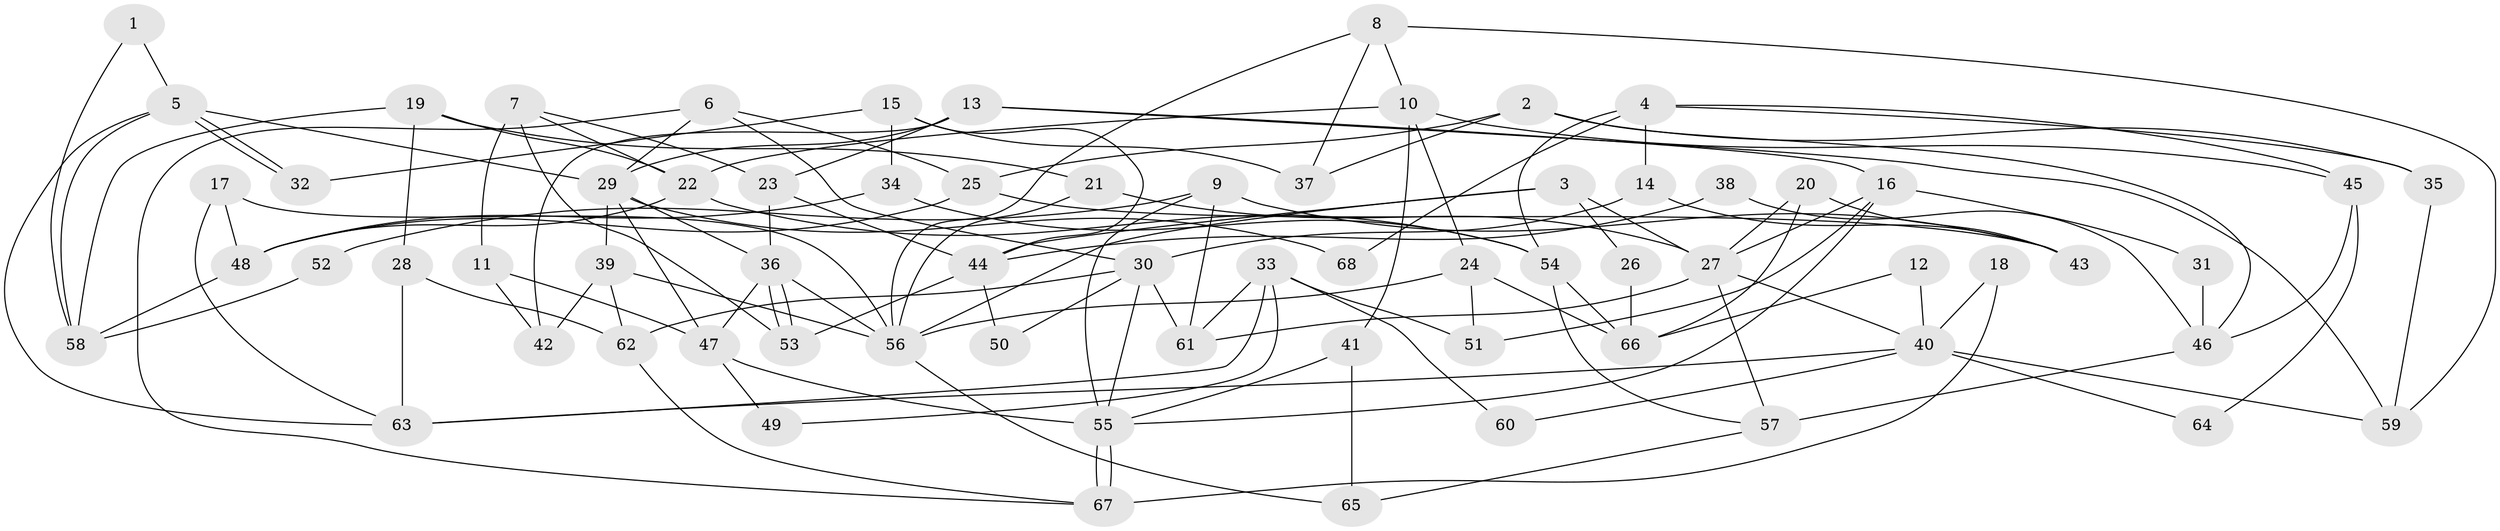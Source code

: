 // Generated by graph-tools (version 1.1) at 2025/11/02/27/25 16:11:22]
// undirected, 68 vertices, 136 edges
graph export_dot {
graph [start="1"]
  node [color=gray90,style=filled];
  1;
  2;
  3;
  4;
  5;
  6;
  7;
  8;
  9;
  10;
  11;
  12;
  13;
  14;
  15;
  16;
  17;
  18;
  19;
  20;
  21;
  22;
  23;
  24;
  25;
  26;
  27;
  28;
  29;
  30;
  31;
  32;
  33;
  34;
  35;
  36;
  37;
  38;
  39;
  40;
  41;
  42;
  43;
  44;
  45;
  46;
  47;
  48;
  49;
  50;
  51;
  52;
  53;
  54;
  55;
  56;
  57;
  58;
  59;
  60;
  61;
  62;
  63;
  64;
  65;
  66;
  67;
  68;
  1 -- 5;
  1 -- 58;
  2 -- 37;
  2 -- 46;
  2 -- 25;
  2 -- 35;
  3 -- 27;
  3 -- 44;
  3 -- 26;
  3 -- 56;
  4 -- 54;
  4 -- 14;
  4 -- 35;
  4 -- 45;
  4 -- 68;
  5 -- 32;
  5 -- 32;
  5 -- 29;
  5 -- 58;
  5 -- 63;
  6 -- 30;
  6 -- 25;
  6 -- 29;
  6 -- 67;
  7 -- 23;
  7 -- 11;
  7 -- 22;
  7 -- 53;
  8 -- 59;
  8 -- 56;
  8 -- 10;
  8 -- 37;
  9 -- 55;
  9 -- 61;
  9 -- 43;
  9 -- 52;
  10 -- 22;
  10 -- 24;
  10 -- 41;
  10 -- 45;
  11 -- 47;
  11 -- 42;
  12 -- 40;
  12 -- 66;
  13 -- 29;
  13 -- 59;
  13 -- 16;
  13 -- 23;
  13 -- 42;
  14 -- 43;
  14 -- 30;
  15 -- 44;
  15 -- 34;
  15 -- 32;
  15 -- 37;
  16 -- 27;
  16 -- 31;
  16 -- 51;
  16 -- 55;
  17 -- 56;
  17 -- 63;
  17 -- 48;
  18 -- 67;
  18 -- 40;
  19 -- 58;
  19 -- 21;
  19 -- 22;
  19 -- 28;
  20 -- 27;
  20 -- 43;
  20 -- 66;
  21 -- 27;
  21 -- 56;
  22 -- 48;
  22 -- 54;
  23 -- 36;
  23 -- 44;
  24 -- 56;
  24 -- 51;
  24 -- 66;
  25 -- 48;
  25 -- 43;
  26 -- 66;
  27 -- 57;
  27 -- 61;
  27 -- 40;
  28 -- 62;
  28 -- 63;
  29 -- 47;
  29 -- 36;
  29 -- 39;
  29 -- 68;
  30 -- 55;
  30 -- 62;
  30 -- 50;
  30 -- 61;
  31 -- 46;
  33 -- 51;
  33 -- 63;
  33 -- 49;
  33 -- 60;
  33 -- 61;
  34 -- 54;
  34 -- 48;
  35 -- 59;
  36 -- 53;
  36 -- 53;
  36 -- 47;
  36 -- 56;
  38 -- 46;
  38 -- 44;
  39 -- 56;
  39 -- 42;
  39 -- 62;
  40 -- 63;
  40 -- 59;
  40 -- 60;
  40 -- 64;
  41 -- 55;
  41 -- 65;
  44 -- 53;
  44 -- 50;
  45 -- 46;
  45 -- 64;
  46 -- 57;
  47 -- 55;
  47 -- 49;
  48 -- 58;
  52 -- 58;
  54 -- 66;
  54 -- 57;
  55 -- 67;
  55 -- 67;
  56 -- 65;
  57 -- 65;
  62 -- 67;
}
